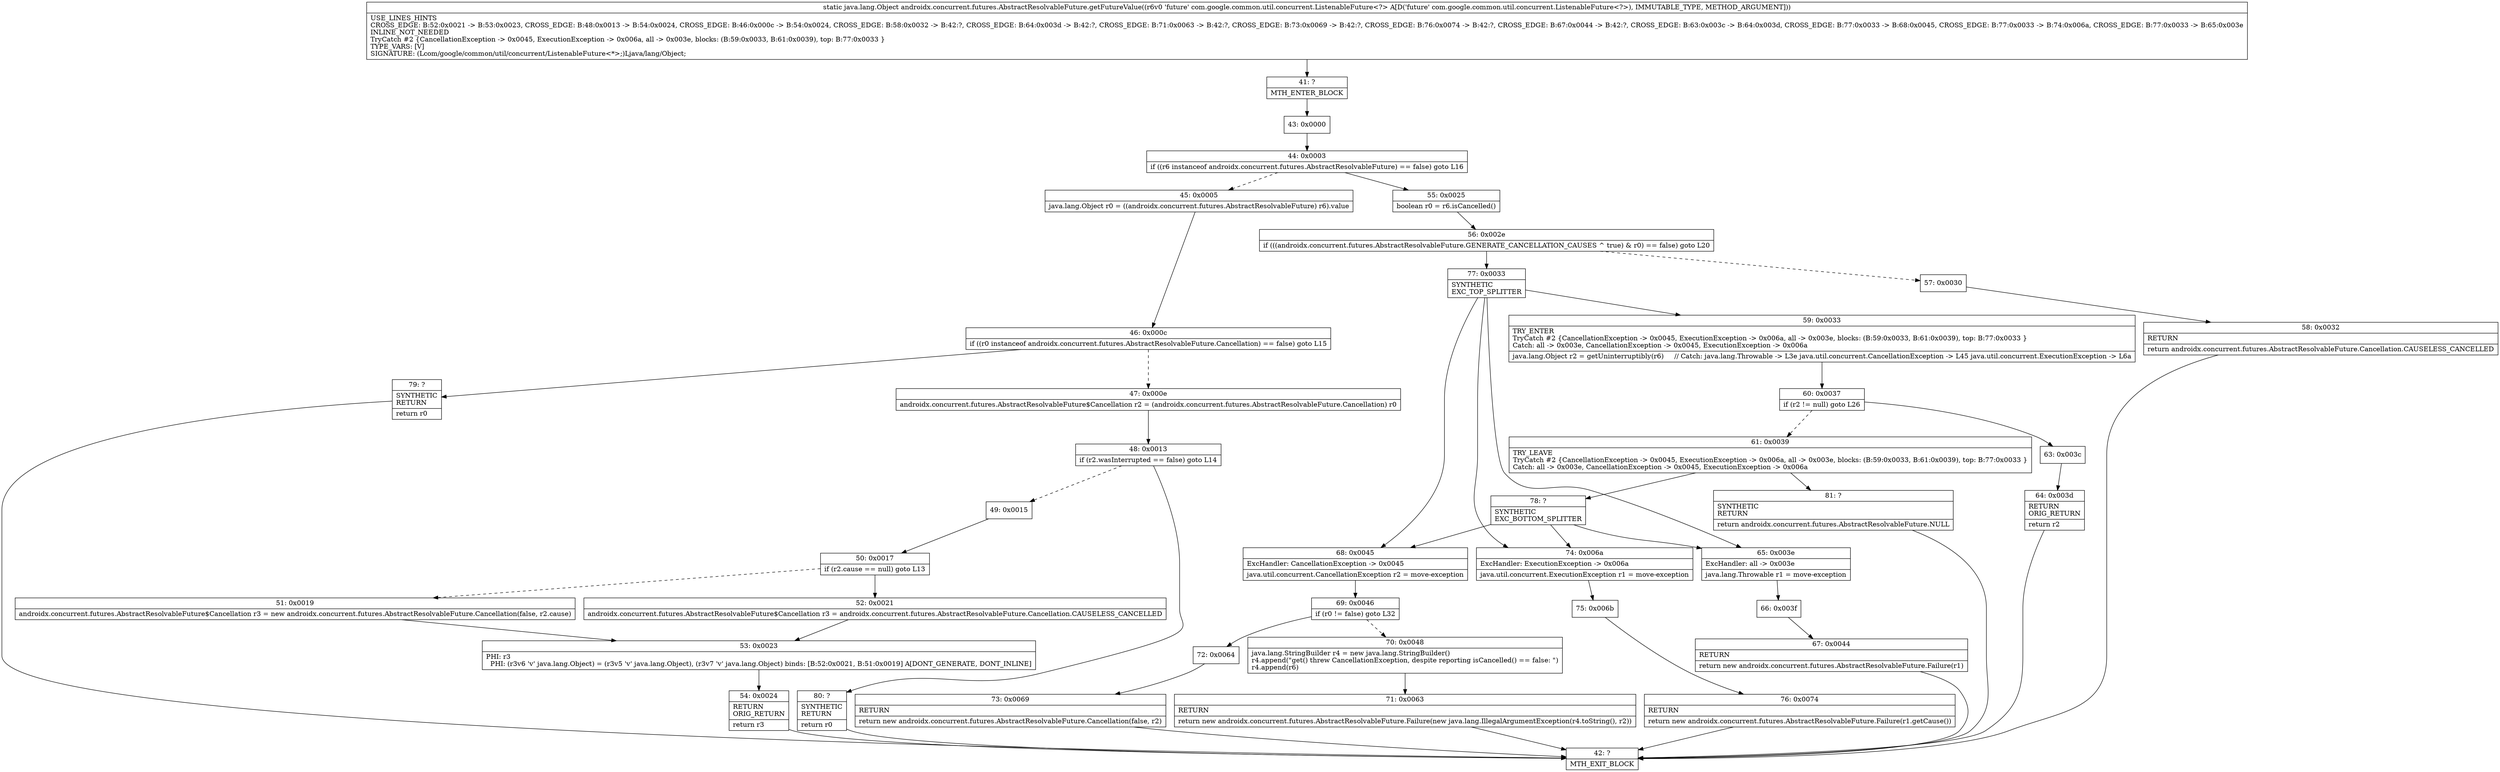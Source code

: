 digraph "CFG forandroidx.concurrent.futures.AbstractResolvableFuture.getFutureValue(Lcom\/google\/common\/util\/concurrent\/ListenableFuture;)Ljava\/lang\/Object;" {
Node_41 [shape=record,label="{41\:\ ?|MTH_ENTER_BLOCK\l}"];
Node_43 [shape=record,label="{43\:\ 0x0000}"];
Node_44 [shape=record,label="{44\:\ 0x0003|if ((r6 instanceof androidx.concurrent.futures.AbstractResolvableFuture) == false) goto L16\l}"];
Node_45 [shape=record,label="{45\:\ 0x0005|java.lang.Object r0 = ((androidx.concurrent.futures.AbstractResolvableFuture) r6).value\l}"];
Node_46 [shape=record,label="{46\:\ 0x000c|if ((r0 instanceof androidx.concurrent.futures.AbstractResolvableFuture.Cancellation) == false) goto L15\l}"];
Node_47 [shape=record,label="{47\:\ 0x000e|androidx.concurrent.futures.AbstractResolvableFuture$Cancellation r2 = (androidx.concurrent.futures.AbstractResolvableFuture.Cancellation) r0\l}"];
Node_48 [shape=record,label="{48\:\ 0x0013|if (r2.wasInterrupted == false) goto L14\l}"];
Node_49 [shape=record,label="{49\:\ 0x0015}"];
Node_50 [shape=record,label="{50\:\ 0x0017|if (r2.cause == null) goto L13\l}"];
Node_51 [shape=record,label="{51\:\ 0x0019|androidx.concurrent.futures.AbstractResolvableFuture$Cancellation r3 = new androidx.concurrent.futures.AbstractResolvableFuture.Cancellation(false, r2.cause)\l}"];
Node_53 [shape=record,label="{53\:\ 0x0023|PHI: r3 \l  PHI: (r3v6 'v' java.lang.Object) = (r3v5 'v' java.lang.Object), (r3v7 'v' java.lang.Object) binds: [B:52:0x0021, B:51:0x0019] A[DONT_GENERATE, DONT_INLINE]\l}"];
Node_54 [shape=record,label="{54\:\ 0x0024|RETURN\lORIG_RETURN\l|return r3\l}"];
Node_42 [shape=record,label="{42\:\ ?|MTH_EXIT_BLOCK\l}"];
Node_52 [shape=record,label="{52\:\ 0x0021|androidx.concurrent.futures.AbstractResolvableFuture$Cancellation r3 = androidx.concurrent.futures.AbstractResolvableFuture.Cancellation.CAUSELESS_CANCELLED\l}"];
Node_80 [shape=record,label="{80\:\ ?|SYNTHETIC\lRETURN\l|return r0\l}"];
Node_79 [shape=record,label="{79\:\ ?|SYNTHETIC\lRETURN\l|return r0\l}"];
Node_55 [shape=record,label="{55\:\ 0x0025|boolean r0 = r6.isCancelled()\l}"];
Node_56 [shape=record,label="{56\:\ 0x002e|if (((androidx.concurrent.futures.AbstractResolvableFuture.GENERATE_CANCELLATION_CAUSES ^ true) & r0) == false) goto L20\l}"];
Node_57 [shape=record,label="{57\:\ 0x0030}"];
Node_58 [shape=record,label="{58\:\ 0x0032|RETURN\l|return androidx.concurrent.futures.AbstractResolvableFuture.Cancellation.CAUSELESS_CANCELLED\l}"];
Node_77 [shape=record,label="{77\:\ 0x0033|SYNTHETIC\lEXC_TOP_SPLITTER\l}"];
Node_59 [shape=record,label="{59\:\ 0x0033|TRY_ENTER\lTryCatch #2 \{CancellationException \-\> 0x0045, ExecutionException \-\> 0x006a, all \-\> 0x003e, blocks: (B:59:0x0033, B:61:0x0039), top: B:77:0x0033 \}\lCatch: all \-\> 0x003e, CancellationException \-\> 0x0045, ExecutionException \-\> 0x006a\l|java.lang.Object r2 = getUninterruptibly(r6)     \/\/ Catch: java.lang.Throwable \-\> L3e java.util.concurrent.CancellationException \-\> L45 java.util.concurrent.ExecutionException \-\> L6a\l}"];
Node_60 [shape=record,label="{60\:\ 0x0037|if (r2 != null) goto L26\l}"];
Node_61 [shape=record,label="{61\:\ 0x0039|TRY_LEAVE\lTryCatch #2 \{CancellationException \-\> 0x0045, ExecutionException \-\> 0x006a, all \-\> 0x003e, blocks: (B:59:0x0033, B:61:0x0039), top: B:77:0x0033 \}\lCatch: all \-\> 0x003e, CancellationException \-\> 0x0045, ExecutionException \-\> 0x006a\l}"];
Node_78 [shape=record,label="{78\:\ ?|SYNTHETIC\lEXC_BOTTOM_SPLITTER\l}"];
Node_81 [shape=record,label="{81\:\ ?|SYNTHETIC\lRETURN\l|return androidx.concurrent.futures.AbstractResolvableFuture.NULL\l}"];
Node_63 [shape=record,label="{63\:\ 0x003c}"];
Node_64 [shape=record,label="{64\:\ 0x003d|RETURN\lORIG_RETURN\l|return r2\l}"];
Node_68 [shape=record,label="{68\:\ 0x0045|ExcHandler: CancellationException \-\> 0x0045\l|java.util.concurrent.CancellationException r2 = move\-exception\l}"];
Node_69 [shape=record,label="{69\:\ 0x0046|if (r0 != false) goto L32\l}"];
Node_70 [shape=record,label="{70\:\ 0x0048|java.lang.StringBuilder r4 = new java.lang.StringBuilder()\lr4.append(\"get() threw CancellationException, despite reporting isCancelled() == false: \")\lr4.append(r6)\l}"];
Node_71 [shape=record,label="{71\:\ 0x0063|RETURN\l|return new androidx.concurrent.futures.AbstractResolvableFuture.Failure(new java.lang.IllegalArgumentException(r4.toString(), r2))\l}"];
Node_72 [shape=record,label="{72\:\ 0x0064}"];
Node_73 [shape=record,label="{73\:\ 0x0069|RETURN\l|return new androidx.concurrent.futures.AbstractResolvableFuture.Cancellation(false, r2)\l}"];
Node_74 [shape=record,label="{74\:\ 0x006a|ExcHandler: ExecutionException \-\> 0x006a\l|java.util.concurrent.ExecutionException r1 = move\-exception\l}"];
Node_75 [shape=record,label="{75\:\ 0x006b}"];
Node_76 [shape=record,label="{76\:\ 0x0074|RETURN\l|return new androidx.concurrent.futures.AbstractResolvableFuture.Failure(r1.getCause())\l}"];
Node_65 [shape=record,label="{65\:\ 0x003e|ExcHandler: all \-\> 0x003e\l|java.lang.Throwable r1 = move\-exception\l}"];
Node_66 [shape=record,label="{66\:\ 0x003f}"];
Node_67 [shape=record,label="{67\:\ 0x0044|RETURN\l|return new androidx.concurrent.futures.AbstractResolvableFuture.Failure(r1)\l}"];
MethodNode[shape=record,label="{static java.lang.Object androidx.concurrent.futures.AbstractResolvableFuture.getFutureValue((r6v0 'future' com.google.common.util.concurrent.ListenableFuture\<?\> A[D('future' com.google.common.util.concurrent.ListenableFuture\<?\>), IMMUTABLE_TYPE, METHOD_ARGUMENT]))  | USE_LINES_HINTS\lCROSS_EDGE: B:52:0x0021 \-\> B:53:0x0023, CROSS_EDGE: B:48:0x0013 \-\> B:54:0x0024, CROSS_EDGE: B:46:0x000c \-\> B:54:0x0024, CROSS_EDGE: B:58:0x0032 \-\> B:42:?, CROSS_EDGE: B:64:0x003d \-\> B:42:?, CROSS_EDGE: B:71:0x0063 \-\> B:42:?, CROSS_EDGE: B:73:0x0069 \-\> B:42:?, CROSS_EDGE: B:76:0x0074 \-\> B:42:?, CROSS_EDGE: B:67:0x0044 \-\> B:42:?, CROSS_EDGE: B:63:0x003c \-\> B:64:0x003d, CROSS_EDGE: B:77:0x0033 \-\> B:68:0x0045, CROSS_EDGE: B:77:0x0033 \-\> B:74:0x006a, CROSS_EDGE: B:77:0x0033 \-\> B:65:0x003e\lINLINE_NOT_NEEDED\lTryCatch #2 \{CancellationException \-\> 0x0045, ExecutionException \-\> 0x006a, all \-\> 0x003e, blocks: (B:59:0x0033, B:61:0x0039), top: B:77:0x0033 \}\lTYPE_VARS: [V]\lSIGNATURE: (Lcom\/google\/common\/util\/concurrent\/ListenableFuture\<*\>;)Ljava\/lang\/Object;\l}"];
MethodNode -> Node_41;Node_41 -> Node_43;
Node_43 -> Node_44;
Node_44 -> Node_45[style=dashed];
Node_44 -> Node_55;
Node_45 -> Node_46;
Node_46 -> Node_47[style=dashed];
Node_46 -> Node_79;
Node_47 -> Node_48;
Node_48 -> Node_49[style=dashed];
Node_48 -> Node_80;
Node_49 -> Node_50;
Node_50 -> Node_51[style=dashed];
Node_50 -> Node_52;
Node_51 -> Node_53;
Node_53 -> Node_54;
Node_54 -> Node_42;
Node_52 -> Node_53;
Node_80 -> Node_42;
Node_79 -> Node_42;
Node_55 -> Node_56;
Node_56 -> Node_57[style=dashed];
Node_56 -> Node_77;
Node_57 -> Node_58;
Node_58 -> Node_42;
Node_77 -> Node_59;
Node_77 -> Node_68;
Node_77 -> Node_74;
Node_77 -> Node_65;
Node_59 -> Node_60;
Node_60 -> Node_61[style=dashed];
Node_60 -> Node_63;
Node_61 -> Node_78;
Node_61 -> Node_81;
Node_78 -> Node_68;
Node_78 -> Node_74;
Node_78 -> Node_65;
Node_81 -> Node_42;
Node_63 -> Node_64;
Node_64 -> Node_42;
Node_68 -> Node_69;
Node_69 -> Node_70[style=dashed];
Node_69 -> Node_72;
Node_70 -> Node_71;
Node_71 -> Node_42;
Node_72 -> Node_73;
Node_73 -> Node_42;
Node_74 -> Node_75;
Node_75 -> Node_76;
Node_76 -> Node_42;
Node_65 -> Node_66;
Node_66 -> Node_67;
Node_67 -> Node_42;
}

